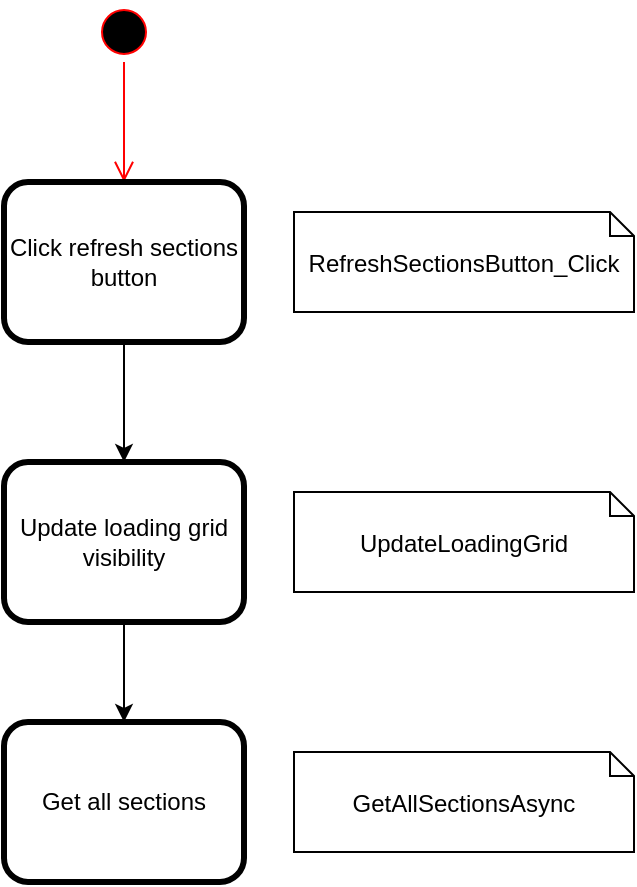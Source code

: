 <mxfile version="14.5.1" type="device"><diagram id="dlSIF1ZtmUEWpXww_dLx" name="Page-1"><mxGraphModel dx="750" dy="668" grid="1" gridSize="10" guides="1" tooltips="1" connect="1" arrows="1" fold="1" page="1" pageScale="1" pageWidth="850" pageHeight="1100" math="0" shadow="0"><root><mxCell id="0"/><mxCell id="1" parent="0"/><mxCell id="vWUrXNBljedN1-Vt6f5q-1" value="" style="ellipse;html=1;shape=startState;fillColor=#000000;strokeColor=#ff0000;" vertex="1" parent="1"><mxGeometry x="360" y="50" width="30" height="30" as="geometry"/></mxCell><mxCell id="vWUrXNBljedN1-Vt6f5q-2" value="" style="edgeStyle=orthogonalEdgeStyle;html=1;verticalAlign=bottom;endArrow=open;endSize=8;strokeColor=#ff0000;" edge="1" source="vWUrXNBljedN1-Vt6f5q-1" parent="1"><mxGeometry relative="1" as="geometry"><mxPoint x="375" y="140" as="targetPoint"/></mxGeometry></mxCell><mxCell id="vWUrXNBljedN1-Vt6f5q-6" style="edgeStyle=orthogonalEdgeStyle;rounded=0;orthogonalLoop=1;jettySize=auto;html=1;exitX=0.5;exitY=1;exitDx=0;exitDy=0;" edge="1" parent="1" source="vWUrXNBljedN1-Vt6f5q-3" target="vWUrXNBljedN1-Vt6f5q-5"><mxGeometry relative="1" as="geometry"/></mxCell><mxCell id="vWUrXNBljedN1-Vt6f5q-3" value="Click refresh sections button" style="shape=ext;rounded=1;html=1;whiteSpace=wrap;strokeWidth=3;" vertex="1" parent="1"><mxGeometry x="315" y="140" width="120" height="80" as="geometry"/></mxCell><mxCell id="vWUrXNBljedN1-Vt6f5q-4" value="RefreshSectionsButton_Click" style="shape=note2;boundedLbl=1;whiteSpace=wrap;html=1;size=12;verticalAlign=top;align=center;" vertex="1" parent="1"><mxGeometry x="460" y="155" width="170" height="50" as="geometry"/></mxCell><mxCell id="vWUrXNBljedN1-Vt6f5q-10" style="edgeStyle=orthogonalEdgeStyle;rounded=0;orthogonalLoop=1;jettySize=auto;html=1;exitX=0.5;exitY=1;exitDx=0;exitDy=0;" edge="1" parent="1" source="vWUrXNBljedN1-Vt6f5q-5" target="vWUrXNBljedN1-Vt6f5q-8"><mxGeometry relative="1" as="geometry"/></mxCell><mxCell id="vWUrXNBljedN1-Vt6f5q-5" value="Update loading grid visibility" style="shape=ext;rounded=1;html=1;whiteSpace=wrap;strokeWidth=3;" vertex="1" parent="1"><mxGeometry x="315" y="280" width="120" height="80" as="geometry"/></mxCell><mxCell id="vWUrXNBljedN1-Vt6f5q-7" value="UpdateLoadingGrid" style="shape=note2;boundedLbl=1;whiteSpace=wrap;html=1;size=12;verticalAlign=top;align=center;" vertex="1" parent="1"><mxGeometry x="460" y="295" width="170" height="50" as="geometry"/></mxCell><mxCell id="vWUrXNBljedN1-Vt6f5q-8" value="Get all sections" style="shape=ext;rounded=1;html=1;whiteSpace=wrap;strokeWidth=3;" vertex="1" parent="1"><mxGeometry x="315" y="410" width="120" height="80" as="geometry"/></mxCell><mxCell id="vWUrXNBljedN1-Vt6f5q-9" value="GetAllSectionsAsync" style="shape=note2;boundedLbl=1;whiteSpace=wrap;html=1;size=12;verticalAlign=top;align=center;" vertex="1" parent="1"><mxGeometry x="460" y="425" width="170" height="50" as="geometry"/></mxCell></root></mxGraphModel></diagram></mxfile>